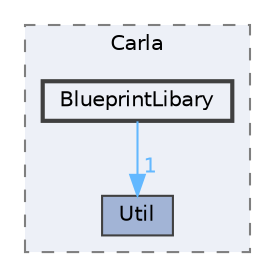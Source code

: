 digraph "BlueprintLibary"
{
 // INTERACTIVE_SVG=YES
 // LATEX_PDF_SIZE
  bgcolor="transparent";
  edge [fontname=Helvetica,fontsize=10,labelfontname=Helvetica,labelfontsize=10];
  node [fontname=Helvetica,fontsize=10,shape=box,height=0.2,width=0.4];
  compound=true
  subgraph clusterdir_8fc34afb5f07a67966c78bf5319f94ae {
    graph [ bgcolor="#edf0f7", pencolor="grey50", label="Carla", fontname=Helvetica,fontsize=10 style="filled,dashed", URL="dir_8fc34afb5f07a67966c78bf5319f94ae.html",tooltip=""]
  dir_c0211e659583c36c301432102f960843 [label="Util", fillcolor="#a2b4d6", color="grey25", style="filled", URL="dir_c0211e659583c36c301432102f960843.html",tooltip=""];
  dir_bd6d94ad3c7534d0f2d8b3ea8c626bc5 [label="BlueprintLibary", fillcolor="#edf0f7", color="grey25", style="filled,bold", URL="dir_bd6d94ad3c7534d0f2d8b3ea8c626bc5.html",tooltip=""];
  }
  dir_bd6d94ad3c7534d0f2d8b3ea8c626bc5->dir_c0211e659583c36c301432102f960843 [headlabel="1", labeldistance=1.5 headhref="dir_000002_000068.html" href="dir_000002_000068.html" color="steelblue1" fontcolor="steelblue1"];
}

